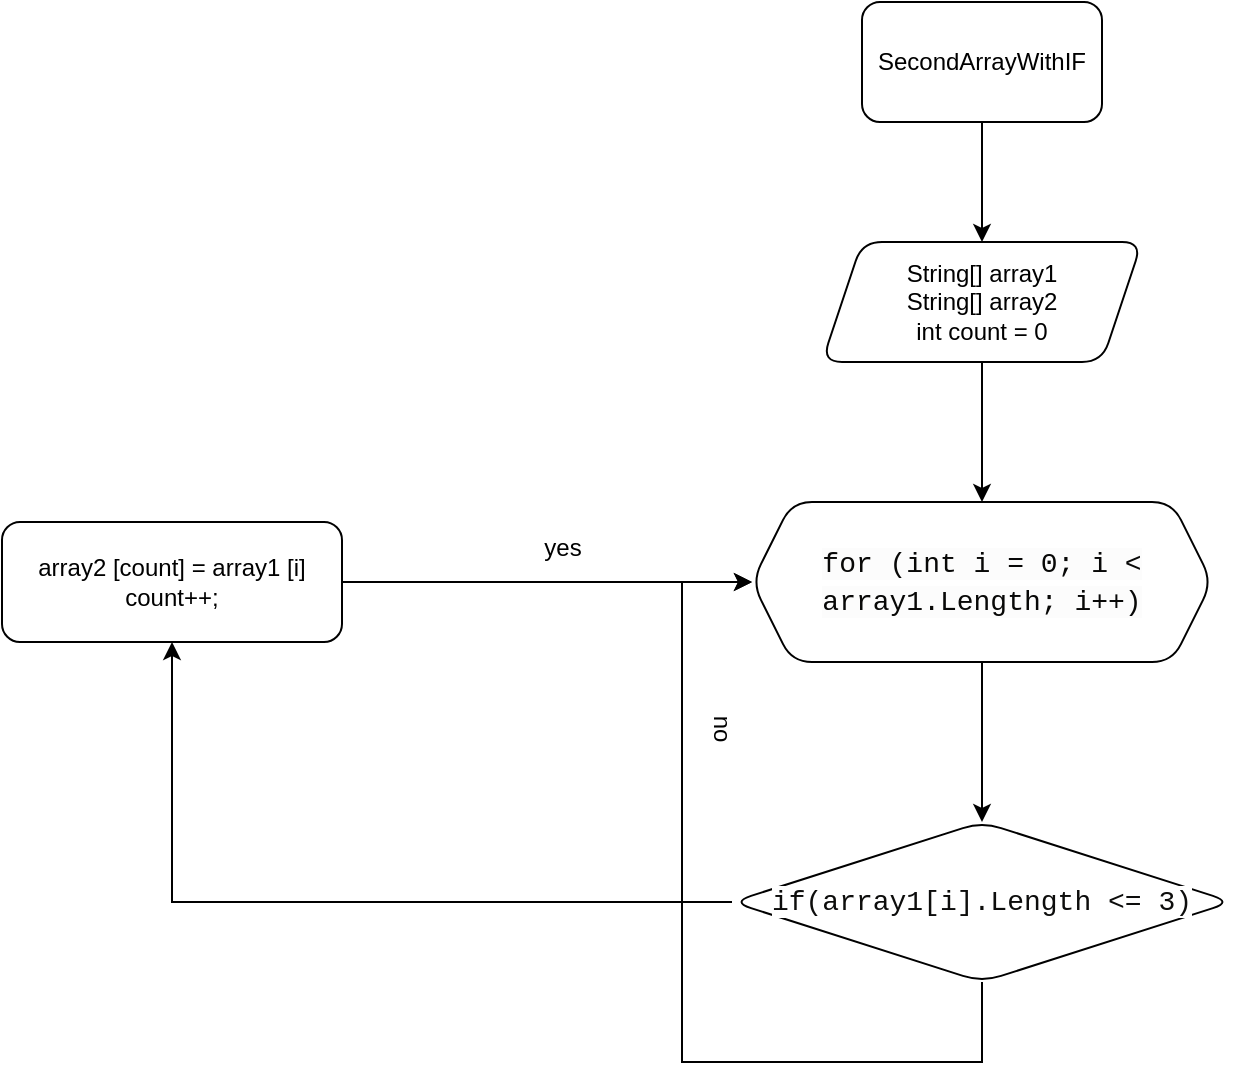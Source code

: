 <mxfile version="21.5.0" type="github">
  <diagram id="jwqsSUQJBN0q3gsVSxVT" name="Страница 1">
    <mxGraphModel dx="385" dy="679" grid="1" gridSize="10" guides="1" tooltips="1" connect="1" arrows="1" fold="1" page="1" pageScale="1" pageWidth="827" pageHeight="1169" math="0" shadow="0">
      <root>
        <mxCell id="0" />
        <mxCell id="1" parent="0" />
        <mxCell id="q6XAe02gzd_gYqCPvGD4-3" value="" style="edgeStyle=orthogonalEdgeStyle;rounded=0;orthogonalLoop=1;jettySize=auto;html=1;" edge="1" parent="1" source="q6XAe02gzd_gYqCPvGD4-1" target="q6XAe02gzd_gYqCPvGD4-2">
          <mxGeometry relative="1" as="geometry" />
        </mxCell>
        <mxCell id="q6XAe02gzd_gYqCPvGD4-1" value="SecondArrayWithIF" style="rounded=1;whiteSpace=wrap;html=1;" vertex="1" parent="1">
          <mxGeometry x="480" y="40" width="120" height="60" as="geometry" />
        </mxCell>
        <mxCell id="q6XAe02gzd_gYqCPvGD4-5" value="" style="edgeStyle=orthogonalEdgeStyle;rounded=0;orthogonalLoop=1;jettySize=auto;html=1;" edge="1" parent="1" source="q6XAe02gzd_gYqCPvGD4-2" target="q6XAe02gzd_gYqCPvGD4-4">
          <mxGeometry relative="1" as="geometry" />
        </mxCell>
        <mxCell id="q6XAe02gzd_gYqCPvGD4-2" value="String[] array1&lt;br&gt;String[] array2&lt;br&gt;int count = 0" style="shape=parallelogram;perimeter=parallelogramPerimeter;whiteSpace=wrap;html=1;fixedSize=1;rounded=1;" vertex="1" parent="1">
          <mxGeometry x="460" y="160" width="160" height="60" as="geometry" />
        </mxCell>
        <mxCell id="q6XAe02gzd_gYqCPvGD4-7" value="" style="edgeStyle=orthogonalEdgeStyle;rounded=0;orthogonalLoop=1;jettySize=auto;html=1;" edge="1" parent="1" source="q6XAe02gzd_gYqCPvGD4-4" target="q6XAe02gzd_gYqCPvGD4-6">
          <mxGeometry relative="1" as="geometry" />
        </mxCell>
        <mxCell id="q6XAe02gzd_gYqCPvGD4-4" value="&lt;div style=&quot;font-family: Consolas, &amp;quot;Courier New&amp;quot;, monospace; font-size: 14px; line-height: 19px;&quot;&gt;&lt;span style=&quot;background-color: rgb(252, 252, 252);&quot;&gt;&lt;font color=&quot;#080807&quot;&gt;for (int i = 0; i &amp;lt; array1.Length; i++)&lt;/font&gt;&lt;/span&gt;&lt;/div&gt;" style="shape=hexagon;perimeter=hexagonPerimeter2;whiteSpace=wrap;html=1;fixedSize=1;rounded=1;" vertex="1" parent="1">
          <mxGeometry x="425" y="290" width="230" height="80" as="geometry" />
        </mxCell>
        <mxCell id="q6XAe02gzd_gYqCPvGD4-9" value="" style="edgeStyle=orthogonalEdgeStyle;rounded=0;orthogonalLoop=1;jettySize=auto;html=1;" edge="1" parent="1" source="q6XAe02gzd_gYqCPvGD4-6" target="q6XAe02gzd_gYqCPvGD4-8">
          <mxGeometry relative="1" as="geometry" />
        </mxCell>
        <mxCell id="q6XAe02gzd_gYqCPvGD4-12" style="edgeStyle=orthogonalEdgeStyle;rounded=0;orthogonalLoop=1;jettySize=auto;html=1;entryX=0;entryY=0.5;entryDx=0;entryDy=0;" edge="1" parent="1" source="q6XAe02gzd_gYqCPvGD4-6" target="q6XAe02gzd_gYqCPvGD4-4">
          <mxGeometry relative="1" as="geometry">
            <Array as="points">
              <mxPoint x="540" y="570" />
              <mxPoint x="390" y="570" />
              <mxPoint x="390" y="330" />
            </Array>
          </mxGeometry>
        </mxCell>
        <mxCell id="q6XAe02gzd_gYqCPvGD4-6" value="&lt;div style=&quot;font-family: Consolas, &amp;quot;Courier New&amp;quot;, monospace; font-size: 14px; line-height: 19px;&quot;&gt;&lt;font style=&quot;background-color: rgb(255, 255, 255);&quot; color=&quot;#0d0d0c&quot;&gt;if(array1[i].Length &amp;lt;= 3)&lt;/font&gt;&lt;/div&gt;" style="rhombus;whiteSpace=wrap;html=1;rounded=1;" vertex="1" parent="1">
          <mxGeometry x="415" y="450" width="250" height="80" as="geometry" />
        </mxCell>
        <mxCell id="q6XAe02gzd_gYqCPvGD4-10" style="edgeStyle=orthogonalEdgeStyle;rounded=0;orthogonalLoop=1;jettySize=auto;html=1;entryX=0;entryY=0.5;entryDx=0;entryDy=0;" edge="1" parent="1" source="q6XAe02gzd_gYqCPvGD4-8" target="q6XAe02gzd_gYqCPvGD4-4">
          <mxGeometry relative="1" as="geometry" />
        </mxCell>
        <mxCell id="q6XAe02gzd_gYqCPvGD4-8" value="array2 [count] = array1 [i]&lt;br&gt;count++;" style="whiteSpace=wrap;html=1;rounded=1;" vertex="1" parent="1">
          <mxGeometry x="50" y="300" width="170" height="60" as="geometry" />
        </mxCell>
        <mxCell id="q6XAe02gzd_gYqCPvGD4-11" value="yes" style="text;html=1;align=center;verticalAlign=middle;resizable=0;points=[];autosize=1;strokeColor=none;fillColor=none;" vertex="1" parent="1">
          <mxGeometry x="310" y="298" width="40" height="30" as="geometry" />
        </mxCell>
        <mxCell id="q6XAe02gzd_gYqCPvGD4-13" value="no" style="text;html=1;align=center;verticalAlign=middle;resizable=0;points=[];autosize=1;strokeColor=none;fillColor=none;rotation=90;" vertex="1" parent="1">
          <mxGeometry x="390" y="388" width="40" height="30" as="geometry" />
        </mxCell>
      </root>
    </mxGraphModel>
  </diagram>
</mxfile>
